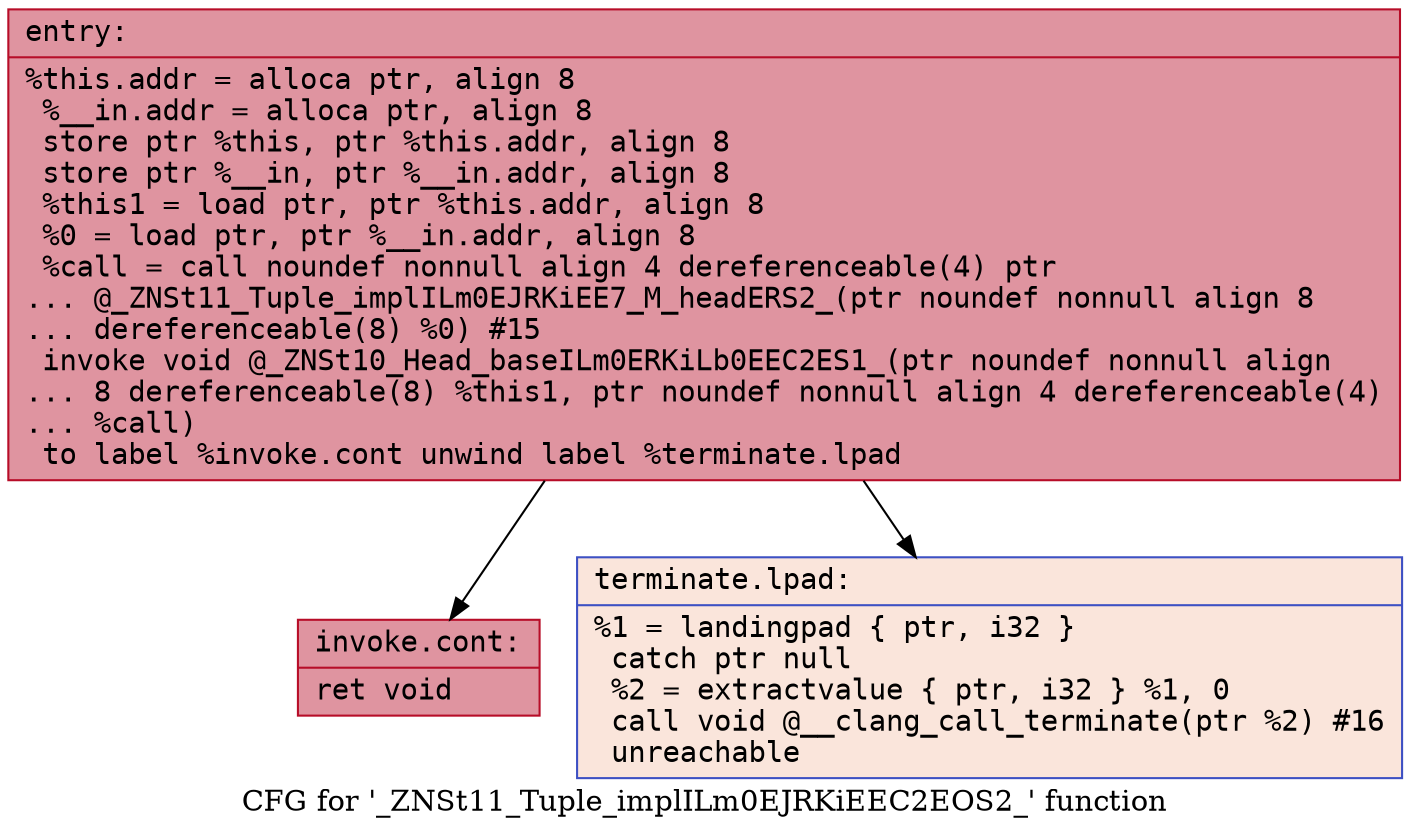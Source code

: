digraph "CFG for '_ZNSt11_Tuple_implILm0EJRKiEEC2EOS2_' function" {
	label="CFG for '_ZNSt11_Tuple_implILm0EJRKiEEC2EOS2_' function";

	Node0x55ba30570d70 [shape=record,color="#b70d28ff", style=filled, fillcolor="#b70d2870" fontname="Courier",label="{entry:\l|  %this.addr = alloca ptr, align 8\l  %__in.addr = alloca ptr, align 8\l  store ptr %this, ptr %this.addr, align 8\l  store ptr %__in, ptr %__in.addr, align 8\l  %this1 = load ptr, ptr %this.addr, align 8\l  %0 = load ptr, ptr %__in.addr, align 8\l  %call = call noundef nonnull align 4 dereferenceable(4) ptr\l... @_ZNSt11_Tuple_implILm0EJRKiEE7_M_headERS2_(ptr noundef nonnull align 8\l... dereferenceable(8) %0) #15\l  invoke void @_ZNSt10_Head_baseILm0ERKiLb0EEC2ES1_(ptr noundef nonnull align\l... 8 dereferenceable(8) %this1, ptr noundef nonnull align 4 dereferenceable(4)\l... %call)\l          to label %invoke.cont unwind label %terminate.lpad\l}"];
	Node0x55ba30570d70 -> Node0x55ba305711b0[tooltip="entry -> invoke.cont\nProbability 100.00%" ];
	Node0x55ba30570d70 -> Node0x55ba30571230[tooltip="entry -> terminate.lpad\nProbability 0.00%" ];
	Node0x55ba305711b0 [shape=record,color="#b70d28ff", style=filled, fillcolor="#b70d2870" fontname="Courier",label="{invoke.cont:\l|  ret void\l}"];
	Node0x55ba30571230 [shape=record,color="#3d50c3ff", style=filled, fillcolor="#f4c5ad70" fontname="Courier",label="{terminate.lpad:\l|  %1 = landingpad \{ ptr, i32 \}\l          catch ptr null\l  %2 = extractvalue \{ ptr, i32 \} %1, 0\l  call void @__clang_call_terminate(ptr %2) #16\l  unreachable\l}"];
}
